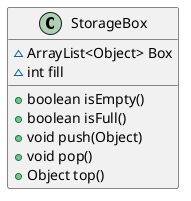 @startuml
class StorageBox {
~ ArrayList<Object> Box
~ int fill
+ boolean isEmpty()
+ boolean isFull()
+ void push(Object)
+ void pop()
+ Object top()
}
@enduml